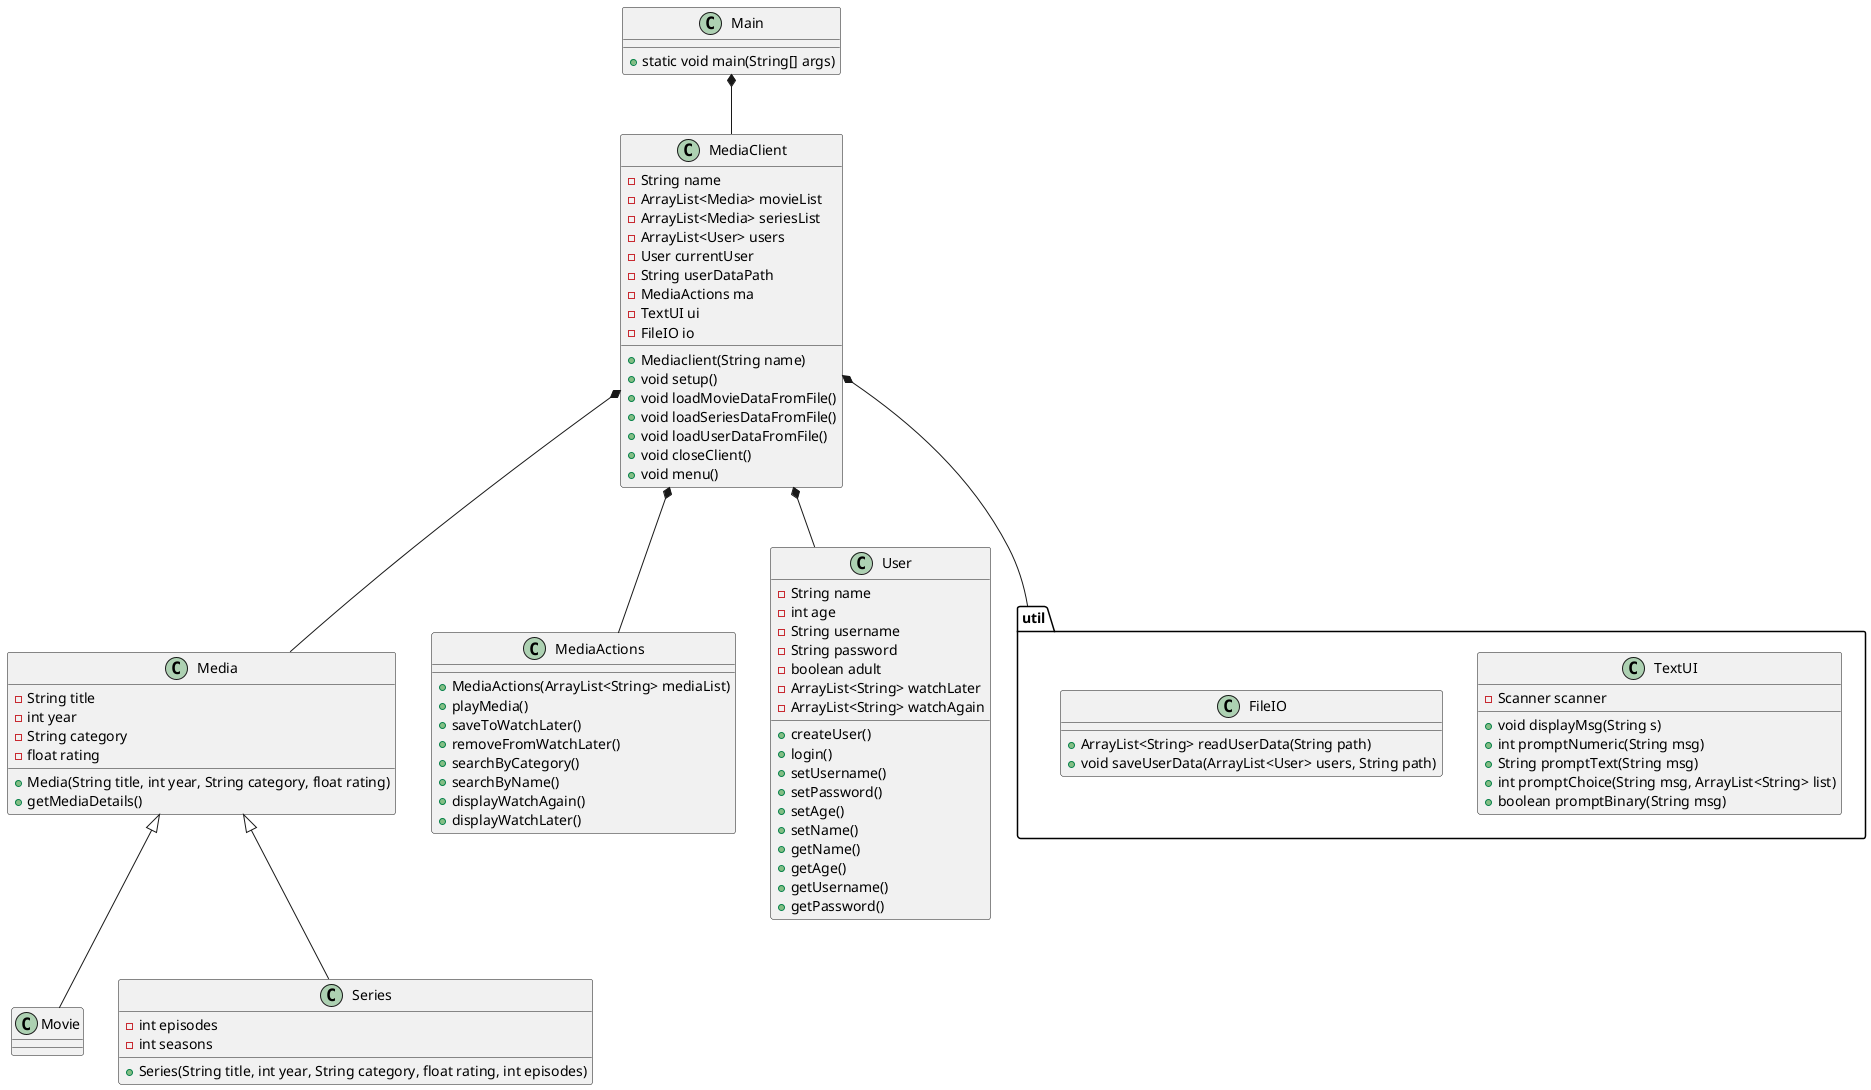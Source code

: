@startuml
class Main{
+ static void main(String[] args)
}

class Media{
- String title
- int year
- String category
- float rating
+Media(String title, int year, String category, float rating)
+getMediaDetails()


}

class MediaClient{
-String name
-ArrayList<Media> movieList
-ArrayList<Media> seriesList
-ArrayList<User> users
-User currentUser
-String userDataPath
-MediaActions ma
-TextUI ui
-FileIO io
+Mediaclient(String name)
+void setup()
+void loadMovieDataFromFile()
+void loadSeriesDataFromFile()
+void loadUserDataFromFile()
+void closeClient()
+void menu()

}


class Movie{
}

class Series{
- int episodes
- int seasons
+Series(String title, int year, String category, float rating, int episodes)
}


class MediaActions{
+MediaActions(ArrayList<String> mediaList)
+playMedia()
+saveToWatchLater()
+removeFromWatchLater()
+searchByCategory()
+searchByName()
+displayWatchAgain()
+displayWatchLater()
}

class User{
-String name
-int age
-String username
-String password
-boolean adult
-ArrayList<String> watchLater
-ArrayList<String> watchAgain
+createUser()
+login()
'+logout()
+setUsername()
+setPassword()
+setAge()
+setName()
+getName()
+getAge()
+getUsername()
+getPassword()
}


package "util" {
class TextUI{
- Scanner scanner

+void displayMsg(String s)
+int promptNumeric(String msg)
+String promptText(String msg)
+int promptChoice(String msg, ArrayList<String> list)
+boolean promptBinary(String msg)
}
class FileIO{
'+void addMediaToFile(Media media, String path)
'+void removeMediaFromFile(Media media, String path)
+ArrayList<String> readUserData(String path)
+void saveUserData(ArrayList<User> users, String path)
}
}

MediaClient *-- Media
Media<|--Series
Media <|-- Movie
MediaClient *-- User
Main *-- MediaClient
MediaClient *-- "util"
MediaClient *-- MediaActions





@enduml